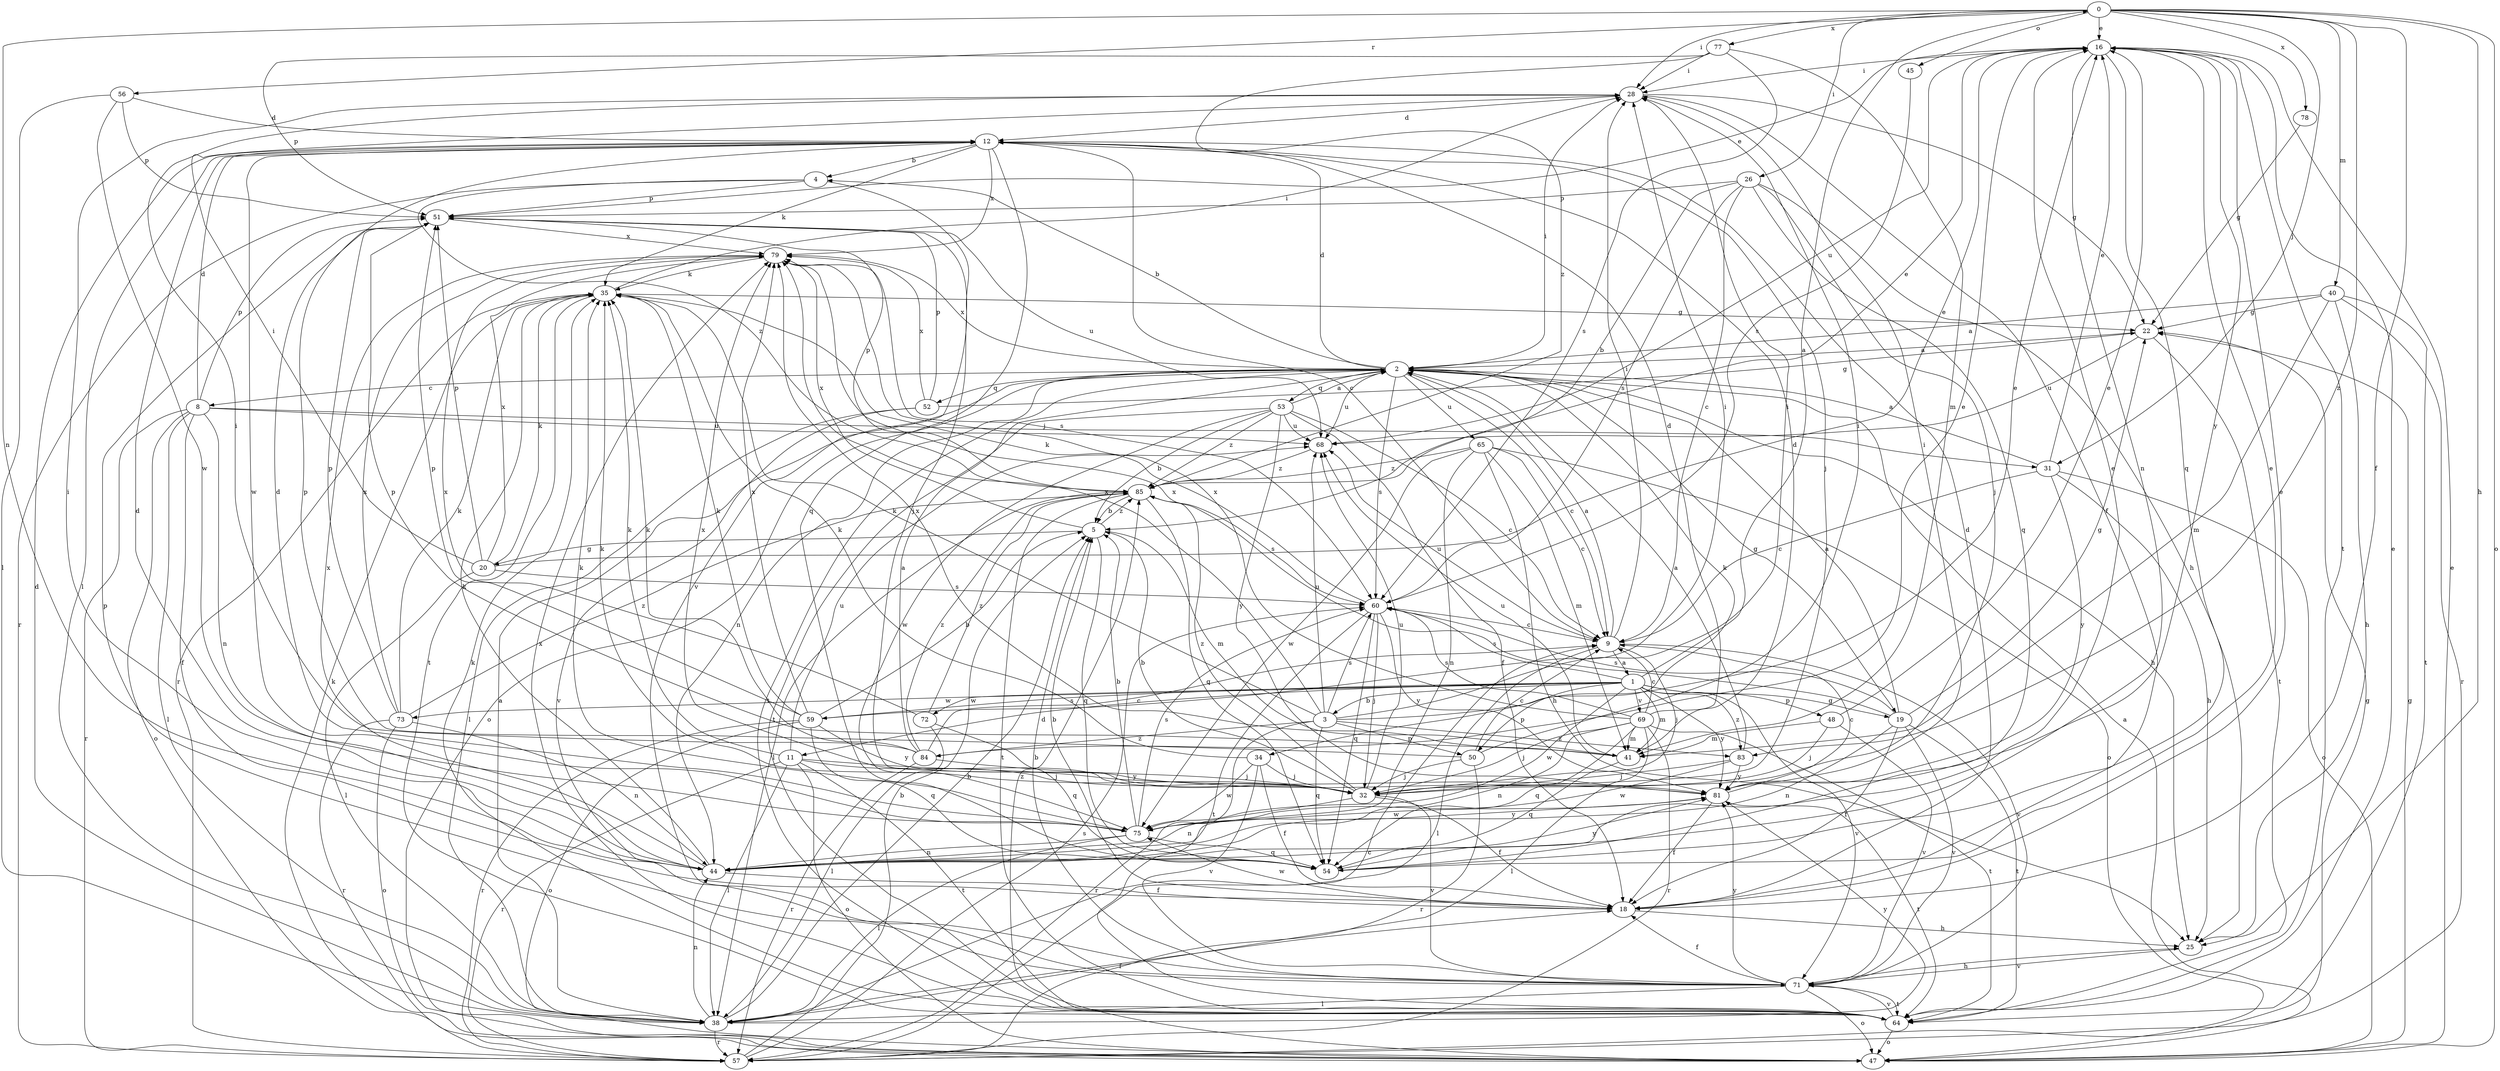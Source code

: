 strict digraph  {
0;
1;
2;
3;
4;
5;
8;
9;
11;
12;
16;
18;
19;
20;
22;
25;
26;
28;
31;
32;
34;
35;
38;
40;
41;
44;
45;
47;
48;
50;
51;
52;
53;
54;
56;
57;
59;
60;
64;
65;
68;
69;
71;
72;
73;
75;
77;
78;
79;
81;
83;
84;
85;
0 -> 16  [label=e];
0 -> 18  [label=f];
0 -> 25  [label=h];
0 -> 26  [label=i];
0 -> 28  [label=i];
0 -> 31  [label=j];
0 -> 40  [label=m];
0 -> 44  [label=n];
0 -> 45  [label=o];
0 -> 47  [label=o];
0 -> 56  [label=r];
0 -> 77  [label=x];
0 -> 78  [label=x];
0 -> 83  [label=z];
1 -> 0  [label=a];
1 -> 3  [label=b];
1 -> 11  [label=d];
1 -> 19  [label=g];
1 -> 41  [label=m];
1 -> 48  [label=p];
1 -> 50  [label=p];
1 -> 59  [label=s];
1 -> 60  [label=s];
1 -> 69  [label=v];
1 -> 71  [label=v];
1 -> 72  [label=w];
1 -> 73  [label=w];
1 -> 75  [label=w];
1 -> 81  [label=y];
1 -> 83  [label=z];
2 -> 4  [label=b];
2 -> 8  [label=c];
2 -> 9  [label=c];
2 -> 12  [label=d];
2 -> 19  [label=g];
2 -> 25  [label=h];
2 -> 28  [label=i];
2 -> 34  [label=k];
2 -> 44  [label=n];
2 -> 47  [label=o];
2 -> 52  [label=q];
2 -> 53  [label=q];
2 -> 60  [label=s];
2 -> 64  [label=t];
2 -> 65  [label=u];
2 -> 68  [label=u];
2 -> 79  [label=x];
3 -> 16  [label=e];
3 -> 28  [label=i];
3 -> 35  [label=k];
3 -> 50  [label=p];
3 -> 54  [label=q];
3 -> 57  [label=r];
3 -> 60  [label=s];
3 -> 68  [label=u];
3 -> 79  [label=x];
3 -> 83  [label=z];
3 -> 84  [label=z];
4 -> 51  [label=p];
4 -> 57  [label=r];
4 -> 71  [label=v];
4 -> 85  [label=z];
5 -> 20  [label=g];
5 -> 41  [label=m];
5 -> 54  [label=q];
5 -> 79  [label=x];
5 -> 85  [label=z];
8 -> 12  [label=d];
8 -> 18  [label=f];
8 -> 31  [label=j];
8 -> 38  [label=l];
8 -> 44  [label=n];
8 -> 47  [label=o];
8 -> 51  [label=p];
8 -> 57  [label=r];
8 -> 68  [label=u];
9 -> 1  [label=a];
9 -> 2  [label=a];
9 -> 28  [label=i];
9 -> 32  [label=j];
9 -> 38  [label=l];
9 -> 68  [label=u];
9 -> 71  [label=v];
11 -> 32  [label=j];
11 -> 35  [label=k];
11 -> 38  [label=l];
11 -> 47  [label=o];
11 -> 57  [label=r];
11 -> 64  [label=t];
11 -> 68  [label=u];
11 -> 81  [label=y];
12 -> 4  [label=b];
12 -> 9  [label=c];
12 -> 32  [label=j];
12 -> 35  [label=k];
12 -> 38  [label=l];
12 -> 54  [label=q];
12 -> 75  [label=w];
12 -> 79  [label=x];
16 -> 28  [label=i];
16 -> 44  [label=n];
16 -> 54  [label=q];
16 -> 64  [label=t];
16 -> 68  [label=u];
16 -> 81  [label=y];
18 -> 5  [label=b];
18 -> 12  [label=d];
18 -> 16  [label=e];
18 -> 25  [label=h];
18 -> 75  [label=w];
19 -> 2  [label=a];
19 -> 18  [label=f];
19 -> 22  [label=g];
19 -> 44  [label=n];
19 -> 60  [label=s];
19 -> 64  [label=t];
19 -> 71  [label=v];
19 -> 79  [label=x];
20 -> 16  [label=e];
20 -> 28  [label=i];
20 -> 35  [label=k];
20 -> 38  [label=l];
20 -> 51  [label=p];
20 -> 60  [label=s];
20 -> 79  [label=x];
22 -> 2  [label=a];
22 -> 64  [label=t];
22 -> 68  [label=u];
25 -> 71  [label=v];
26 -> 5  [label=b];
26 -> 9  [label=c];
26 -> 25  [label=h];
26 -> 32  [label=j];
26 -> 51  [label=p];
26 -> 54  [label=q];
26 -> 60  [label=s];
28 -> 12  [label=d];
28 -> 18  [label=f];
28 -> 22  [label=g];
31 -> 2  [label=a];
31 -> 9  [label=c];
31 -> 16  [label=e];
31 -> 25  [label=h];
31 -> 47  [label=o];
31 -> 81  [label=y];
32 -> 5  [label=b];
32 -> 18  [label=f];
32 -> 35  [label=k];
32 -> 44  [label=n];
32 -> 68  [label=u];
32 -> 71  [label=v];
32 -> 79  [label=x];
32 -> 85  [label=z];
34 -> 18  [label=f];
34 -> 32  [label=j];
34 -> 35  [label=k];
34 -> 71  [label=v];
34 -> 75  [label=w];
35 -> 22  [label=g];
35 -> 28  [label=i];
35 -> 57  [label=r];
35 -> 64  [label=t];
38 -> 2  [label=a];
38 -> 5  [label=b];
38 -> 12  [label=d];
38 -> 18  [label=f];
38 -> 44  [label=n];
38 -> 57  [label=r];
38 -> 81  [label=y];
40 -> 2  [label=a];
40 -> 22  [label=g];
40 -> 25  [label=h];
40 -> 41  [label=m];
40 -> 57  [label=r];
40 -> 64  [label=t];
41 -> 12  [label=d];
41 -> 51  [label=p];
41 -> 54  [label=q];
41 -> 68  [label=u];
41 -> 79  [label=x];
44 -> 12  [label=d];
44 -> 16  [label=e];
44 -> 18  [label=f];
44 -> 28  [label=i];
44 -> 35  [label=k];
44 -> 79  [label=x];
45 -> 60  [label=s];
47 -> 2  [label=a];
47 -> 16  [label=e];
47 -> 22  [label=g];
47 -> 35  [label=k];
47 -> 85  [label=z];
48 -> 16  [label=e];
48 -> 32  [label=j];
48 -> 41  [label=m];
48 -> 71  [label=v];
50 -> 9  [label=c];
50 -> 28  [label=i];
50 -> 32  [label=j];
50 -> 51  [label=p];
50 -> 57  [label=r];
51 -> 16  [label=e];
51 -> 32  [label=j];
51 -> 68  [label=u];
51 -> 79  [label=x];
52 -> 22  [label=g];
52 -> 38  [label=l];
52 -> 51  [label=p];
52 -> 71  [label=v];
52 -> 79  [label=x];
53 -> 2  [label=a];
53 -> 5  [label=b];
53 -> 9  [label=c];
53 -> 18  [label=f];
53 -> 64  [label=t];
53 -> 68  [label=u];
53 -> 75  [label=w];
53 -> 81  [label=y];
53 -> 85  [label=z];
54 -> 16  [label=e];
54 -> 81  [label=y];
56 -> 12  [label=d];
56 -> 38  [label=l];
56 -> 51  [label=p];
56 -> 75  [label=w];
57 -> 5  [label=b];
57 -> 9  [label=c];
57 -> 22  [label=g];
57 -> 60  [label=s];
59 -> 5  [label=b];
59 -> 28  [label=i];
59 -> 35  [label=k];
59 -> 47  [label=o];
59 -> 51  [label=p];
59 -> 54  [label=q];
59 -> 57  [label=r];
59 -> 79  [label=x];
59 -> 81  [label=y];
60 -> 9  [label=c];
60 -> 32  [label=j];
60 -> 35  [label=k];
60 -> 54  [label=q];
60 -> 64  [label=t];
60 -> 81  [label=y];
64 -> 16  [label=e];
64 -> 35  [label=k];
64 -> 47  [label=o];
64 -> 71  [label=v];
64 -> 79  [label=x];
65 -> 9  [label=c];
65 -> 25  [label=h];
65 -> 41  [label=m];
65 -> 44  [label=n];
65 -> 47  [label=o];
65 -> 75  [label=w];
65 -> 85  [label=z];
68 -> 85  [label=z];
69 -> 9  [label=c];
69 -> 12  [label=d];
69 -> 32  [label=j];
69 -> 38  [label=l];
69 -> 41  [label=m];
69 -> 44  [label=n];
69 -> 54  [label=q];
69 -> 57  [label=r];
69 -> 60  [label=s];
69 -> 64  [label=t];
69 -> 79  [label=x];
71 -> 5  [label=b];
71 -> 18  [label=f];
71 -> 25  [label=h];
71 -> 38  [label=l];
71 -> 47  [label=o];
71 -> 51  [label=p];
71 -> 64  [label=t];
71 -> 81  [label=y];
72 -> 38  [label=l];
72 -> 54  [label=q];
72 -> 79  [label=x];
72 -> 85  [label=z];
73 -> 35  [label=k];
73 -> 44  [label=n];
73 -> 47  [label=o];
73 -> 51  [label=p];
73 -> 57  [label=r];
73 -> 79  [label=x];
73 -> 85  [label=z];
75 -> 5  [label=b];
75 -> 12  [label=d];
75 -> 35  [label=k];
75 -> 38  [label=l];
75 -> 44  [label=n];
75 -> 54  [label=q];
75 -> 60  [label=s];
75 -> 81  [label=y];
77 -> 28  [label=i];
77 -> 41  [label=m];
77 -> 51  [label=p];
77 -> 60  [label=s];
77 -> 85  [label=z];
78 -> 22  [label=g];
79 -> 35  [label=k];
79 -> 60  [label=s];
81 -> 9  [label=c];
81 -> 18  [label=f];
81 -> 28  [label=i];
81 -> 64  [label=t];
81 -> 75  [label=w];
83 -> 2  [label=a];
83 -> 32  [label=j];
83 -> 75  [label=w];
83 -> 81  [label=y];
84 -> 2  [label=a];
84 -> 9  [label=c];
84 -> 16  [label=e];
84 -> 28  [label=i];
84 -> 32  [label=j];
84 -> 35  [label=k];
84 -> 57  [label=r];
84 -> 85  [label=z];
85 -> 5  [label=b];
85 -> 16  [label=e];
85 -> 38  [label=l];
85 -> 51  [label=p];
85 -> 54  [label=q];
85 -> 60  [label=s];
85 -> 64  [label=t];
}
